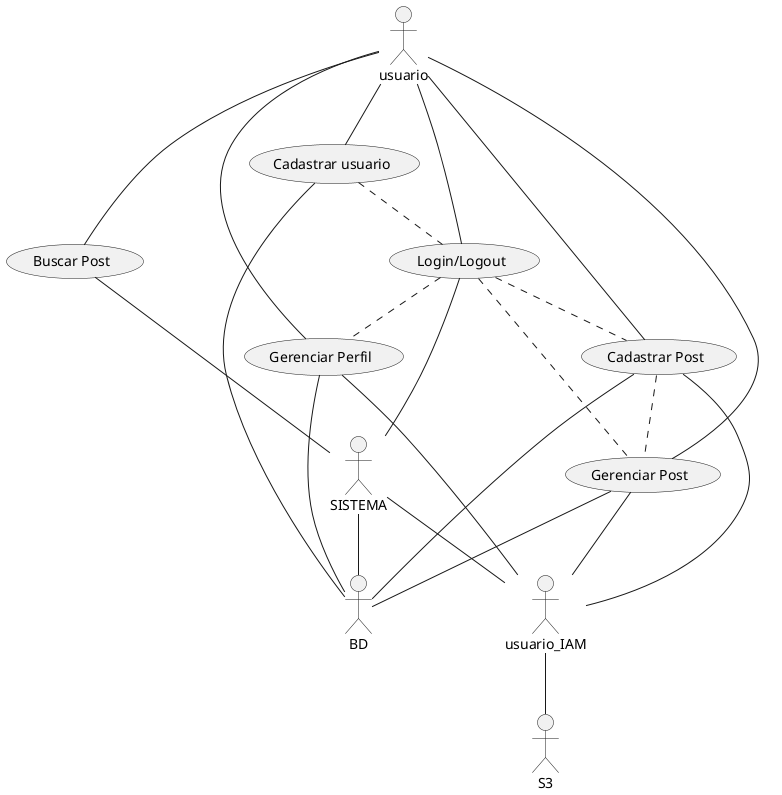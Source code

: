 @startuml

actor usuario
actor usuario_IAM
actor S3
actor BD
actor SISTEMA

SISTEMA -- BD
SISTEMA -- usuario_IAM
usuario_IAM -- S3

usuario -- (Cadastrar usuario)
usuario -- (Login/Logout)
usuario -- (Gerenciar Perfil)
usuario -- (Cadastrar Post)
usuario -- (Gerenciar Post)
usuario -- (Buscar Post)

(Cadastrar usuario) -- BD
(Cadastrar usuario) .. (Login/Logout)
(Login/Logout) -- SISTEMA
(Login/Logout) .. (Gerenciar Perfil)
(Login/Logout) .. (Cadastrar Post)
(Login/Logout) .. (Gerenciar Post)
(Cadastrar Post) -- BD
(Cadastrar Post) -- usuario_IAM
(Gerenciar Post) -- BD
(Gerenciar Post) -- usuario_IAM
(Cadastrar Post) .. (Gerenciar Post)
(Gerenciar Perfil) -- BD
(Gerenciar Perfil) -- usuario_IAM
(Buscar Post) -- SISTEMA

@enduml